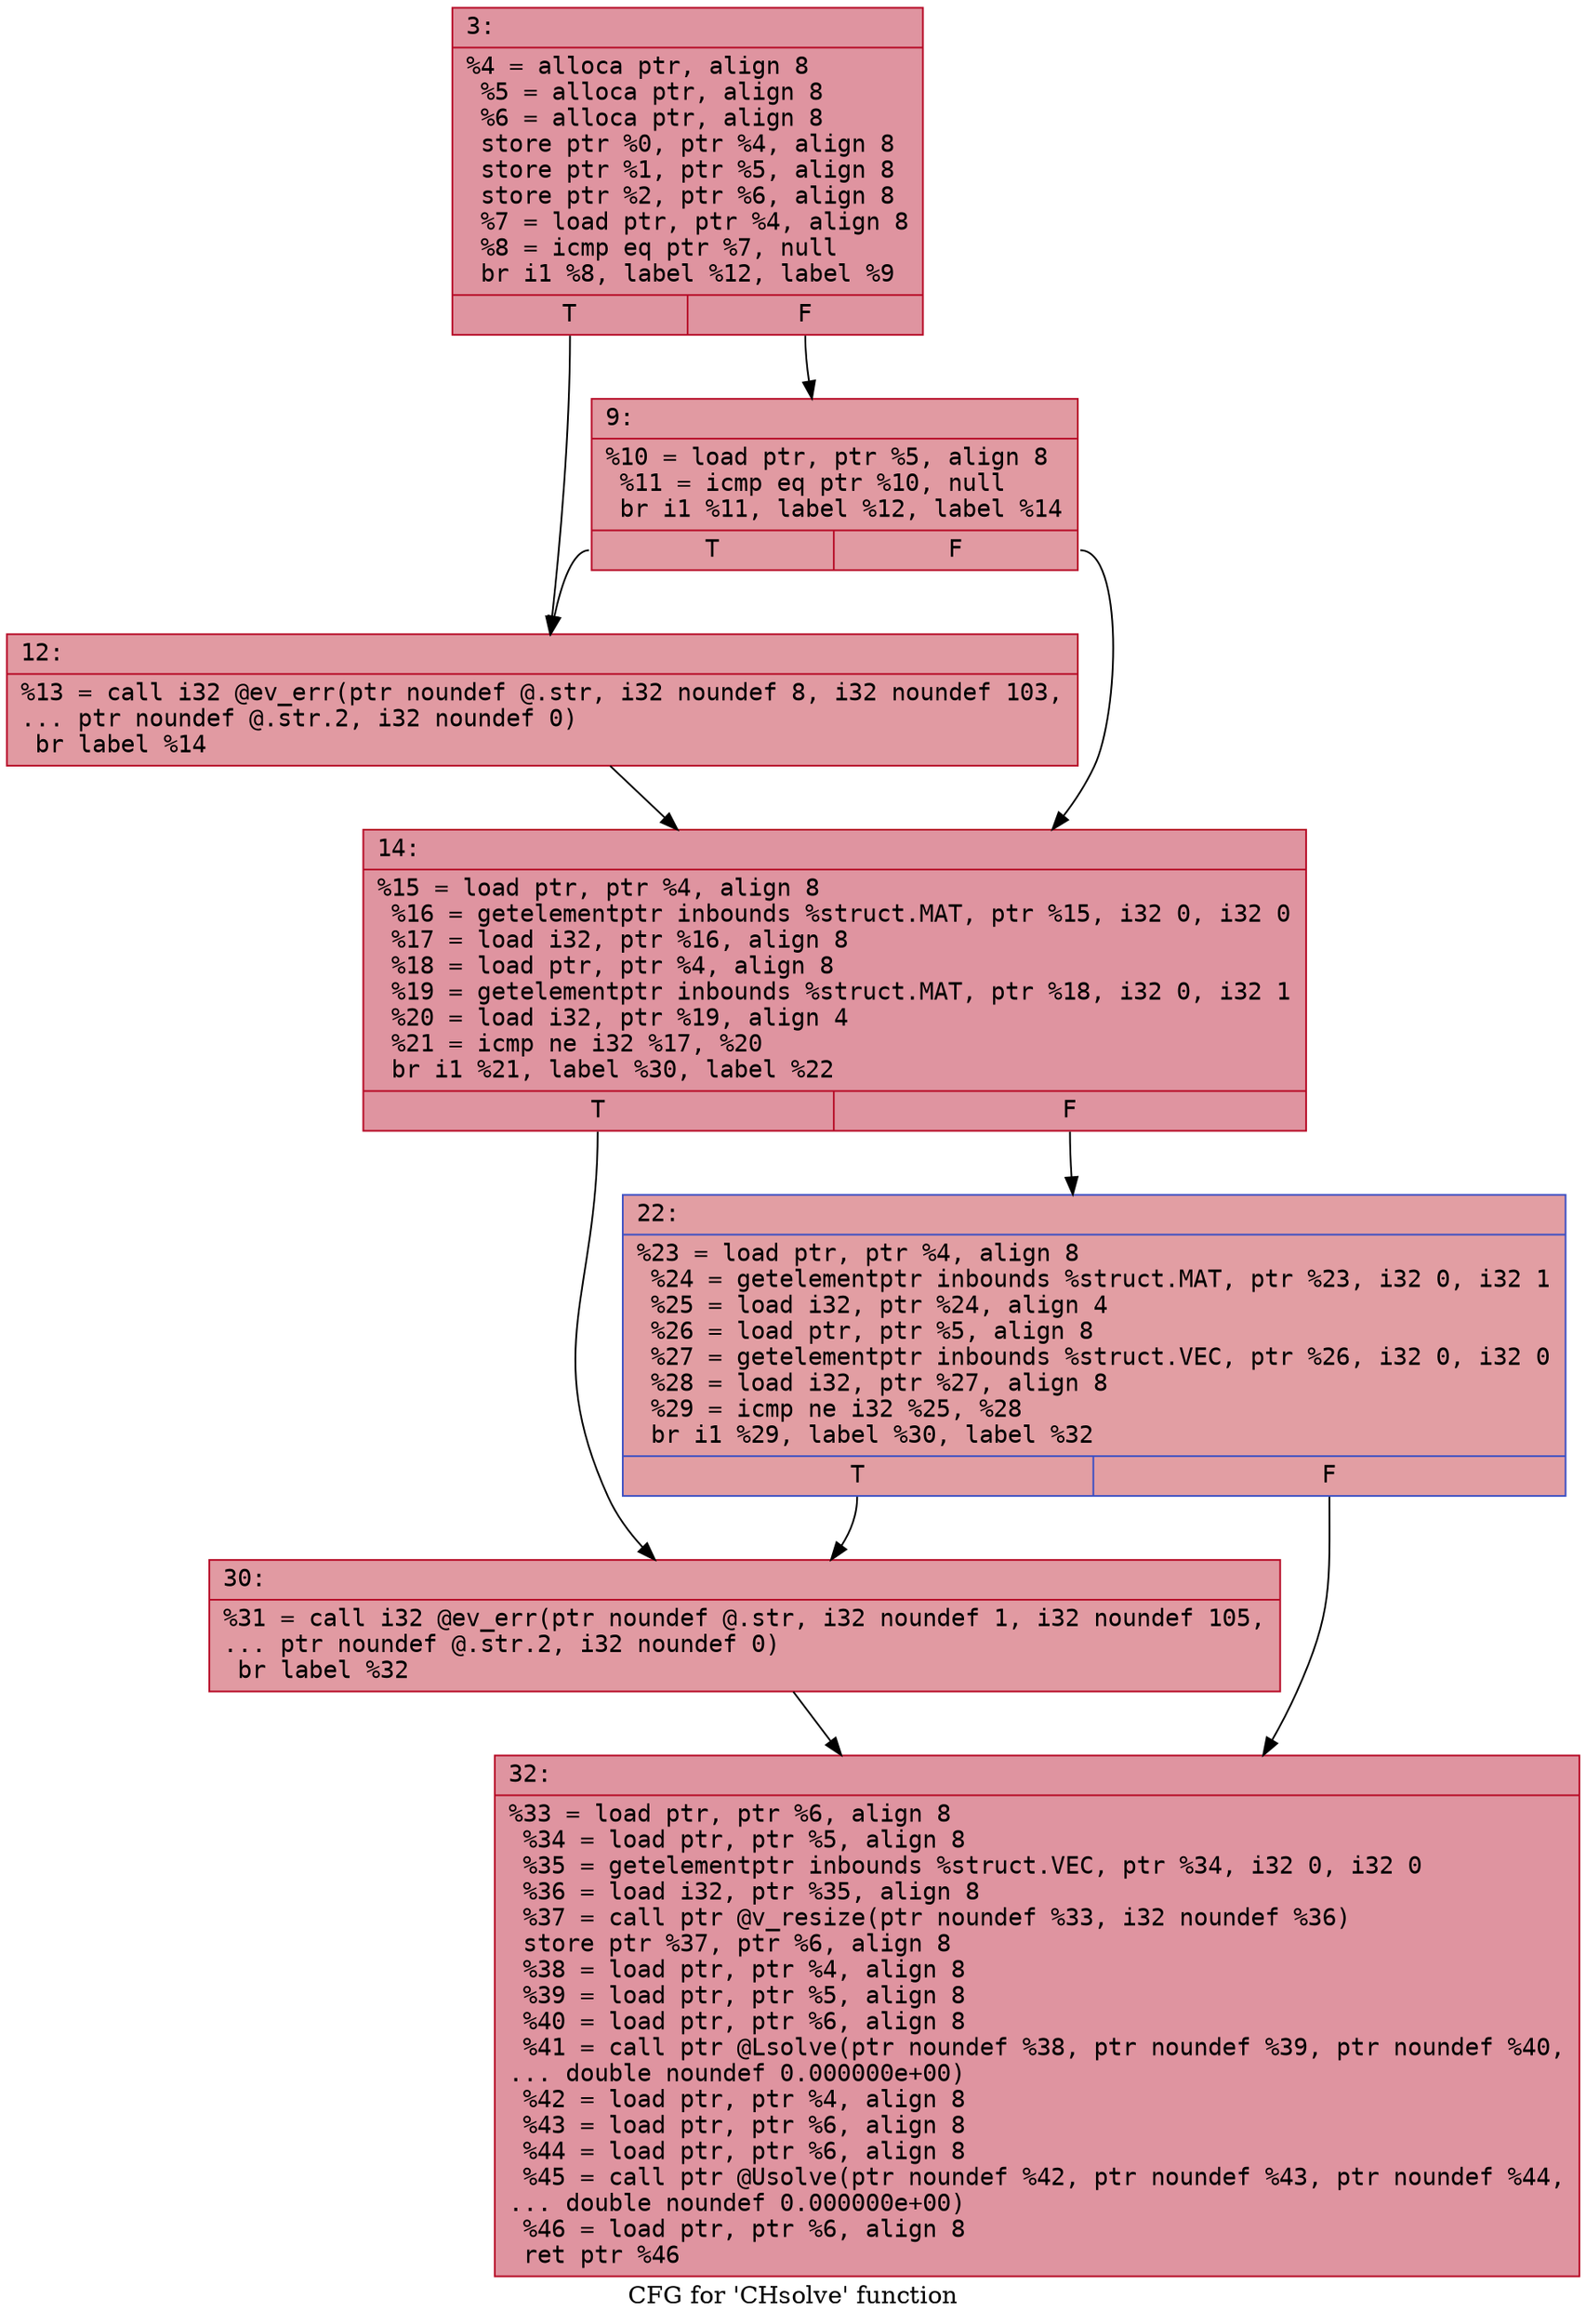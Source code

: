 digraph "CFG for 'CHsolve' function" {
	label="CFG for 'CHsolve' function";

	Node0x6000007f6530 [shape=record,color="#b70d28ff", style=filled, fillcolor="#b70d2870" fontname="Courier",label="{3:\l|  %4 = alloca ptr, align 8\l  %5 = alloca ptr, align 8\l  %6 = alloca ptr, align 8\l  store ptr %0, ptr %4, align 8\l  store ptr %1, ptr %5, align 8\l  store ptr %2, ptr %6, align 8\l  %7 = load ptr, ptr %4, align 8\l  %8 = icmp eq ptr %7, null\l  br i1 %8, label %12, label %9\l|{<s0>T|<s1>F}}"];
	Node0x6000007f6530:s0 -> Node0x6000007f65d0[tooltip="3 -> 12\nProbability 37.50%" ];
	Node0x6000007f6530:s1 -> Node0x6000007f6580[tooltip="3 -> 9\nProbability 62.50%" ];
	Node0x6000007f6580 [shape=record,color="#b70d28ff", style=filled, fillcolor="#bb1b2c70" fontname="Courier",label="{9:\l|  %10 = load ptr, ptr %5, align 8\l  %11 = icmp eq ptr %10, null\l  br i1 %11, label %12, label %14\l|{<s0>T|<s1>F}}"];
	Node0x6000007f6580:s0 -> Node0x6000007f65d0[tooltip="9 -> 12\nProbability 37.50%" ];
	Node0x6000007f6580:s1 -> Node0x6000007f6620[tooltip="9 -> 14\nProbability 62.50%" ];
	Node0x6000007f65d0 [shape=record,color="#b70d28ff", style=filled, fillcolor="#bb1b2c70" fontname="Courier",label="{12:\l|  %13 = call i32 @ev_err(ptr noundef @.str, i32 noundef 8, i32 noundef 103,\l... ptr noundef @.str.2, i32 noundef 0)\l  br label %14\l}"];
	Node0x6000007f65d0 -> Node0x6000007f6620[tooltip="12 -> 14\nProbability 100.00%" ];
	Node0x6000007f6620 [shape=record,color="#b70d28ff", style=filled, fillcolor="#b70d2870" fontname="Courier",label="{14:\l|  %15 = load ptr, ptr %4, align 8\l  %16 = getelementptr inbounds %struct.MAT, ptr %15, i32 0, i32 0\l  %17 = load i32, ptr %16, align 8\l  %18 = load ptr, ptr %4, align 8\l  %19 = getelementptr inbounds %struct.MAT, ptr %18, i32 0, i32 1\l  %20 = load i32, ptr %19, align 4\l  %21 = icmp ne i32 %17, %20\l  br i1 %21, label %30, label %22\l|{<s0>T|<s1>F}}"];
	Node0x6000007f6620:s0 -> Node0x6000007f66c0[tooltip="14 -> 30\nProbability 50.00%" ];
	Node0x6000007f6620:s1 -> Node0x6000007f6670[tooltip="14 -> 22\nProbability 50.00%" ];
	Node0x6000007f6670 [shape=record,color="#3d50c3ff", style=filled, fillcolor="#be242e70" fontname="Courier",label="{22:\l|  %23 = load ptr, ptr %4, align 8\l  %24 = getelementptr inbounds %struct.MAT, ptr %23, i32 0, i32 1\l  %25 = load i32, ptr %24, align 4\l  %26 = load ptr, ptr %5, align 8\l  %27 = getelementptr inbounds %struct.VEC, ptr %26, i32 0, i32 0\l  %28 = load i32, ptr %27, align 8\l  %29 = icmp ne i32 %25, %28\l  br i1 %29, label %30, label %32\l|{<s0>T|<s1>F}}"];
	Node0x6000007f6670:s0 -> Node0x6000007f66c0[tooltip="22 -> 30\nProbability 50.00%" ];
	Node0x6000007f6670:s1 -> Node0x6000007f6710[tooltip="22 -> 32\nProbability 50.00%" ];
	Node0x6000007f66c0 [shape=record,color="#b70d28ff", style=filled, fillcolor="#bb1b2c70" fontname="Courier",label="{30:\l|  %31 = call i32 @ev_err(ptr noundef @.str, i32 noundef 1, i32 noundef 105,\l... ptr noundef @.str.2, i32 noundef 0)\l  br label %32\l}"];
	Node0x6000007f66c0 -> Node0x6000007f6710[tooltip="30 -> 32\nProbability 100.00%" ];
	Node0x6000007f6710 [shape=record,color="#b70d28ff", style=filled, fillcolor="#b70d2870" fontname="Courier",label="{32:\l|  %33 = load ptr, ptr %6, align 8\l  %34 = load ptr, ptr %5, align 8\l  %35 = getelementptr inbounds %struct.VEC, ptr %34, i32 0, i32 0\l  %36 = load i32, ptr %35, align 8\l  %37 = call ptr @v_resize(ptr noundef %33, i32 noundef %36)\l  store ptr %37, ptr %6, align 8\l  %38 = load ptr, ptr %4, align 8\l  %39 = load ptr, ptr %5, align 8\l  %40 = load ptr, ptr %6, align 8\l  %41 = call ptr @Lsolve(ptr noundef %38, ptr noundef %39, ptr noundef %40,\l... double noundef 0.000000e+00)\l  %42 = load ptr, ptr %4, align 8\l  %43 = load ptr, ptr %6, align 8\l  %44 = load ptr, ptr %6, align 8\l  %45 = call ptr @Usolve(ptr noundef %42, ptr noundef %43, ptr noundef %44,\l... double noundef 0.000000e+00)\l  %46 = load ptr, ptr %6, align 8\l  ret ptr %46\l}"];
}
